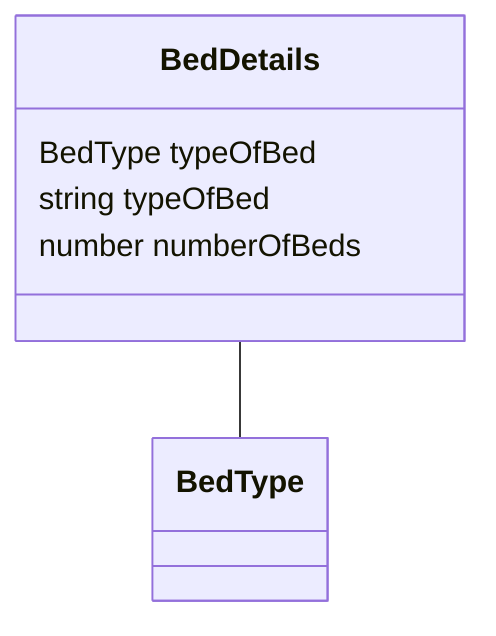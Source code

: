 classDiagram
  BedDetails -- BedType


class BedDetails {

  BedType typeOfBed
  string typeOfBed
  number numberOfBeds

 }